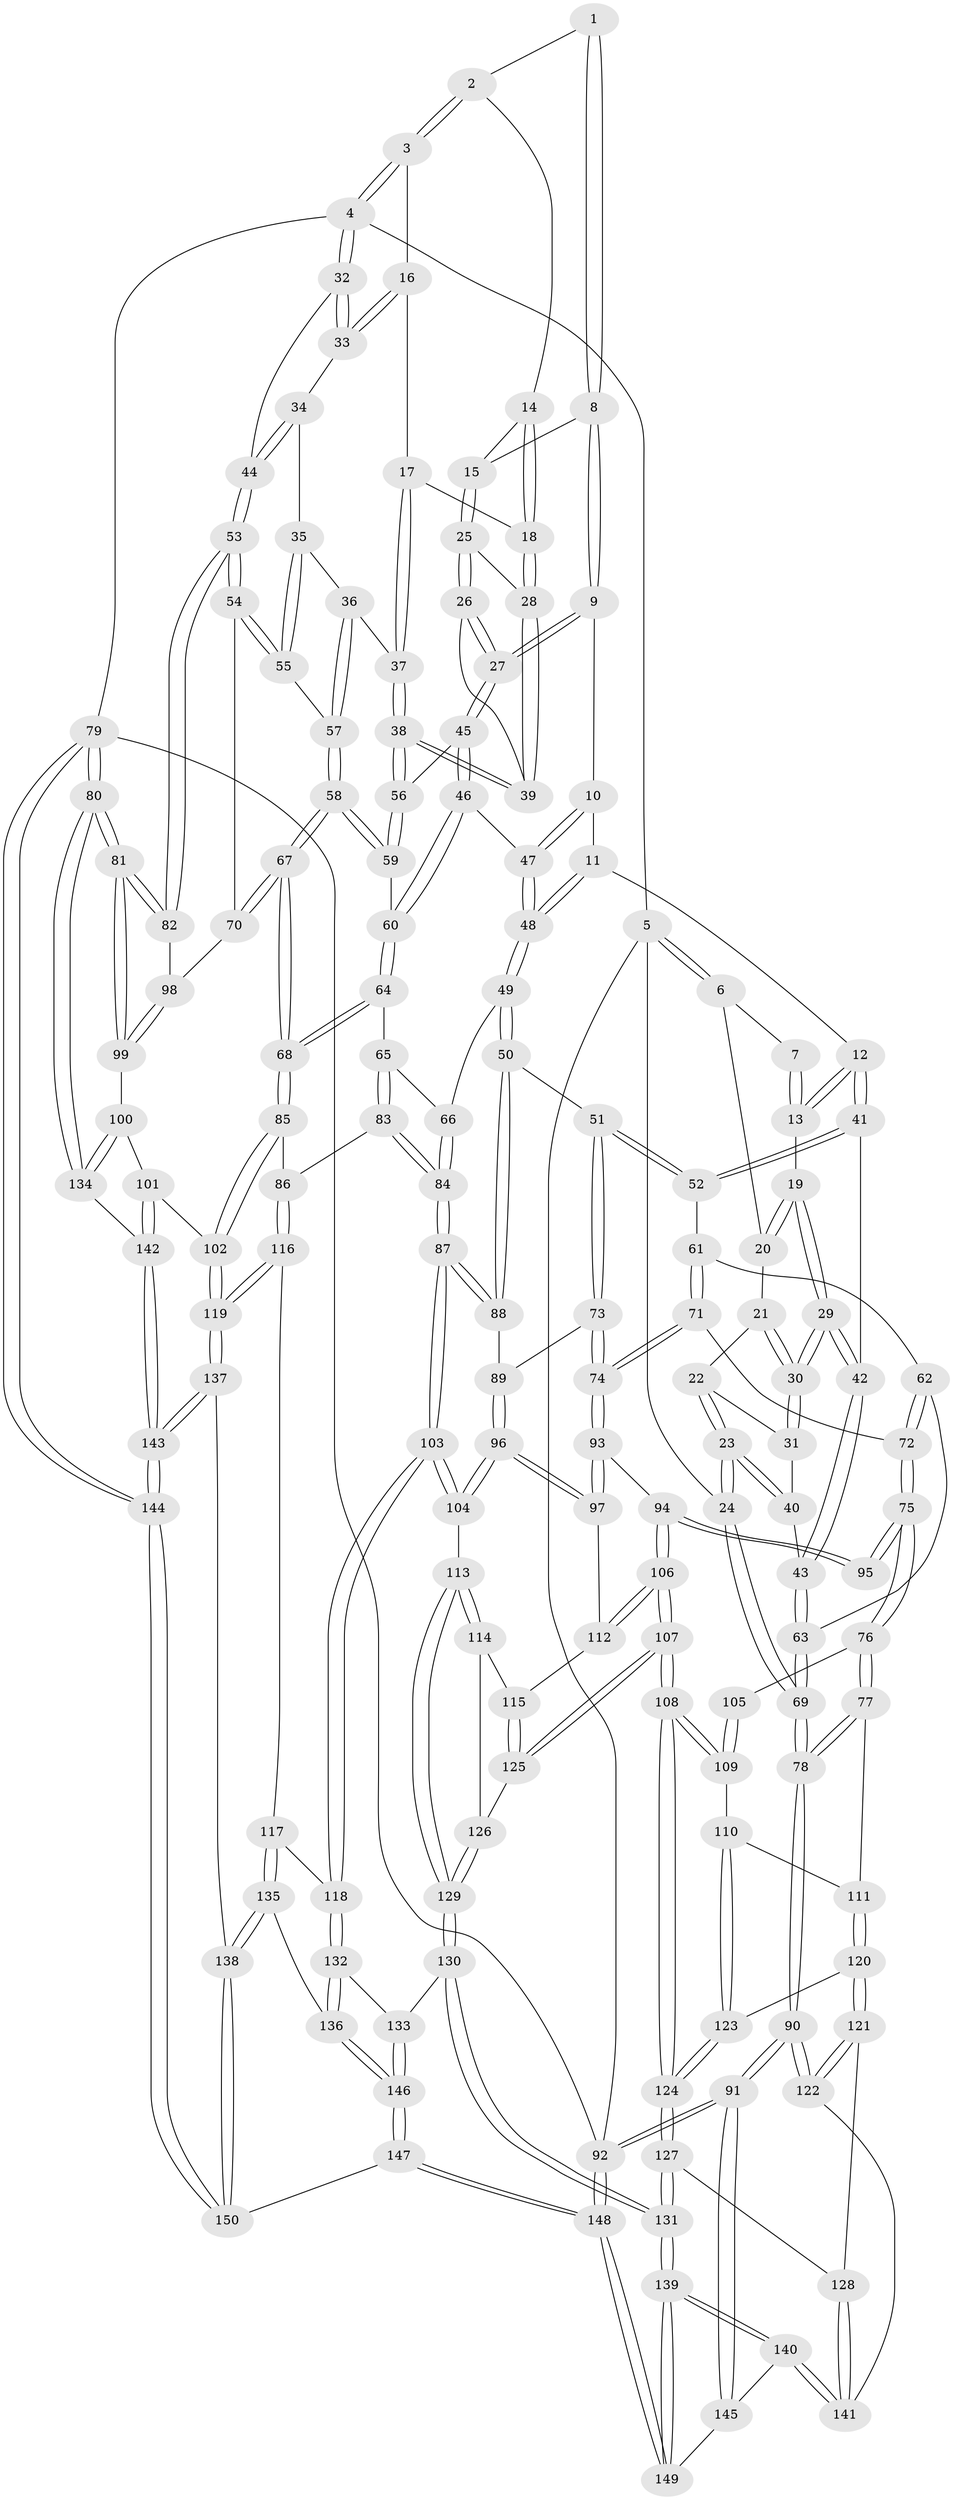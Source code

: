 // Generated by graph-tools (version 1.1) at 2025/38/03/09/25 02:38:54]
// undirected, 150 vertices, 372 edges
graph export_dot {
graph [start="1"]
  node [color=gray90,style=filled];
  1 [pos="+0.59773408209346+0"];
  2 [pos="+0.9173061929602943+0"];
  3 [pos="+1+0"];
  4 [pos="+1+0"];
  5 [pos="+0+0"];
  6 [pos="+0.15171936126369412+0"];
  7 [pos="+0.4424118257268942+0"];
  8 [pos="+0.6182209004126406+0"];
  9 [pos="+0.5640455579728735+0.12575433304927264"];
  10 [pos="+0.44137017011598695+0.11420694894611368"];
  11 [pos="+0.42860977435281405+0.10890379367334513"];
  12 [pos="+0.4118133203514433+0.0978923068649103"];
  13 [pos="+0.41011591294132443+0.09114985052667615"];
  14 [pos="+0.7665456848385798+0.028875853066209094"];
  15 [pos="+0.6780702518926488+0.03455852952331437"];
  16 [pos="+0.8868751593081243+0.059178160819678735"];
  17 [pos="+0.8470665785995936+0.0904214882777727"];
  18 [pos="+0.7640974622692549+0.10986653563035918"];
  19 [pos="+0.26614443771861285+0.05499468319170215"];
  20 [pos="+0.208006877207626+0"];
  21 [pos="+0.18272122613515468+0.056607969616035536"];
  22 [pos="+0.10697154709980027+0.09730083986370136"];
  23 [pos="+0+0"];
  24 [pos="+0+0"];
  25 [pos="+0.69572200516214+0.07170598984826462"];
  26 [pos="+0.5872800379526738+0.15083034466258394"];
  27 [pos="+0.5848120084084536+0.15162832419281308"];
  28 [pos="+0.749432767239111+0.12042165783445816"];
  29 [pos="+0.23060387832217474+0.19733379762346373"];
  30 [pos="+0.1947701148070267+0.16364352849406633"];
  31 [pos="+0.14543710507557353+0.14701678796118378"];
  32 [pos="+1+0"];
  33 [pos="+0.9328229964550251+0.15148291453576798"];
  34 [pos="+0.9331465727456949+0.16146223645838187"];
  35 [pos="+0.9292715886518949+0.17356741785180949"];
  36 [pos="+0.8646201971191199+0.19530168219694719"];
  37 [pos="+0.8540175174647155+0.18404171062738642"];
  38 [pos="+0.7491145675084144+0.1825429621106081"];
  39 [pos="+0.7448794757022846+0.13756676604118515"];
  40 [pos="+0.08711818030890034+0.1762696437339548"];
  41 [pos="+0.27439165239768376+0.23724688629051913"];
  42 [pos="+0.2435062407014705+0.22212719172759327"];
  43 [pos="+0.08347225840587263+0.2924281156162718"];
  44 [pos="+1+0.20053214143491133"];
  45 [pos="+0.5961598215240062+0.22941034033278773"];
  46 [pos="+0.5719237474735014+0.2753581063637471"];
  47 [pos="+0.5101880996604545+0.29111875025951334"];
  48 [pos="+0.4277337397916714+0.34476223648492144"];
  49 [pos="+0.40217699655421113+0.36796014024609475"];
  50 [pos="+0.36935222192485195+0.3755374413427338"];
  51 [pos="+0.368410194020673+0.3754302161694441"];
  52 [pos="+0.3077794002335528+0.30315332966174724"];
  53 [pos="+1+0.3687816683958024"];
  54 [pos="+1+0.35501095866331894"];
  55 [pos="+0.9867352610775892+0.2993468287541987"];
  56 [pos="+0.7375392721141459+0.22680863059549675"];
  57 [pos="+0.8541266638103859+0.29377458593193767"];
  58 [pos="+0.7929539726072609+0.322542095439676"];
  59 [pos="+0.7688226788592745+0.2879194478441698"];
  60 [pos="+0.5947207182458811+0.3056867717347678"];
  61 [pos="+0.1392693854606796+0.38646783320712796"];
  62 [pos="+0.12550261843268215+0.3805720250974197"];
  63 [pos="+0.048568195473355336+0.32338755146737946"];
  64 [pos="+0.6306036715929293+0.3727834062392581"];
  65 [pos="+0.5257623217214917+0.4427687876038504"];
  66 [pos="+0.5087219437570393+0.4362981790457554"];
  67 [pos="+0.7569987382534359+0.4487324007631584"];
  68 [pos="+0.7564818077251902+0.44906604758512697"];
  69 [pos="+0+0.36592467213981983"];
  70 [pos="+0.7875185079947358+0.45569245021790655"];
  71 [pos="+0.18941112156071113+0.4455060645165012"];
  72 [pos="+0.10068681857189367+0.5086993446129562"];
  73 [pos="+0.27519965262177365+0.4770661419395334"];
  74 [pos="+0.27416438216186867+0.4777691734838955"];
  75 [pos="+0.09868934479191666+0.5111626468734352"];
  76 [pos="+0.005800331110283954+0.5226854596585979"];
  77 [pos="+0+0.5193618380342985"];
  78 [pos="+0+0.4578459087672921"];
  79 [pos="+1+1"];
  80 [pos="+1+0.8245148955264366"];
  81 [pos="+1+0.6466378251947243"];
  82 [pos="+1+0.5085701871936206"];
  83 [pos="+0.5994325070027424+0.548407334204923"];
  84 [pos="+0.4619577525368911+0.5876477983319308"];
  85 [pos="+0.7134209705122865+0.5302609965852297"];
  86 [pos="+0.6244295018215087+0.5562677426496989"];
  87 [pos="+0.4527065251402167+0.5921353782104806"];
  88 [pos="+0.43672868309589336+0.5591485392213379"];
  89 [pos="+0.3335160055799785+0.5367854690232297"];
  90 [pos="+0+0.8512880760274832"];
  91 [pos="+0+1"];
  92 [pos="+0+1"];
  93 [pos="+0.26169794841388194+0.506622481226613"];
  94 [pos="+0.2042990613019259+0.5721665988362962"];
  95 [pos="+0.18198252308224588+0.5685802407812964"];
  96 [pos="+0.40590093586818937+0.6445587019582533"];
  97 [pos="+0.3234437073474292+0.6185492392460931"];
  98 [pos="+0.8809649659239838+0.5157672773959934"];
  99 [pos="+0.9048019802044036+0.6794343125234582"];
  100 [pos="+0.8915146817446226+0.685927547484858"];
  101 [pos="+0.8243787759506734+0.7095863910323577"];
  102 [pos="+0.7970555901422212+0.7098597617979407"];
  103 [pos="+0.4239664315898428+0.6516336441418957"];
  104 [pos="+0.4191587066484485+0.6520429281768401"];
  105 [pos="+0.11831765204217826+0.6061726589633618"];
  106 [pos="+0.21652046393811697+0.6446803581788294"];
  107 [pos="+0.20467869270601005+0.6912909193581347"];
  108 [pos="+0.20216532751902985+0.6936266900404976"];
  109 [pos="+0.1050649589734473+0.6470140090644361"];
  110 [pos="+0.09198513143378405+0.6513613760628928"];
  111 [pos="+0+0.5630329370307187"];
  112 [pos="+0.2913111178959242+0.6332668265140609"];
  113 [pos="+0.38343108803088877+0.6806071692869857"];
  114 [pos="+0.3301434113511905+0.6809697559370155"];
  115 [pos="+0.3021446579636773+0.6787110818091998"];
  116 [pos="+0.5836331754030237+0.7086128475179293"];
  117 [pos="+0.5803832939527631+0.711552485470272"];
  118 [pos="+0.46041187457313615+0.6949617219846765"];
  119 [pos="+0.7841543618736877+0.7240528682882669"];
  120 [pos="+0.04717356002483452+0.7069550032560823"];
  121 [pos="+0.005387869388453048+0.7725193026120935"];
  122 [pos="+0+0.7972632533635085"];
  123 [pos="+0.06949794311627568+0.6934467970501327"];
  124 [pos="+0.1793424955304441+0.7434399502378616"];
  125 [pos="+0.24537297984107542+0.7025212766691982"];
  126 [pos="+0.2752296538602915+0.7219924771303037"];
  127 [pos="+0.17861831060593367+0.7477311924221789"];
  128 [pos="+0.15627179893628018+0.7592985379200264"];
  129 [pos="+0.32510219920336086+0.759906918934184"];
  130 [pos="+0.3238205685024661+0.8404359533006066"];
  131 [pos="+0.2473896439215432+0.8662760628856914"];
  132 [pos="+0.4465685375836079+0.8111587436848265"];
  133 [pos="+0.3239178419963011+0.8404677867875932"];
  134 [pos="+0.9601054638805598+0.8349494236393569"];
  135 [pos="+0.5922533064122819+0.835634591376486"];
  136 [pos="+0.5126694361134265+0.8729734275028546"];
  137 [pos="+0.7447831542930664+0.8245917517851759"];
  138 [pos="+0.6786468852248865+0.8681940300932734"];
  139 [pos="+0.2121808269626681+0.9217480497838577"];
  140 [pos="+0.10116989852621225+0.8738357175831389"];
  141 [pos="+0.09245930162026803+0.8623695334550251"];
  142 [pos="+0.9098467795445512+0.84998373085854"];
  143 [pos="+0.8683384261923991+0.9418148787636935"];
  144 [pos="+0.9823764288144757+1"];
  145 [pos="+0.05484104255285683+0.9453183595579104"];
  146 [pos="+0.4632655060110568+1"];
  147 [pos="+0.467780881060453+1"];
  148 [pos="+0.2446417028625954+1"];
  149 [pos="+0.21046819189785185+1"];
  150 [pos="+0.6774736513740864+1"];
  1 -- 2;
  1 -- 8;
  1 -- 8;
  2 -- 3;
  2 -- 3;
  2 -- 14;
  3 -- 4;
  3 -- 4;
  3 -- 16;
  4 -- 5;
  4 -- 32;
  4 -- 32;
  4 -- 79;
  5 -- 6;
  5 -- 6;
  5 -- 24;
  5 -- 92;
  6 -- 7;
  6 -- 20;
  7 -- 13;
  7 -- 13;
  8 -- 9;
  8 -- 9;
  8 -- 15;
  9 -- 10;
  9 -- 27;
  9 -- 27;
  10 -- 11;
  10 -- 47;
  10 -- 47;
  11 -- 12;
  11 -- 48;
  11 -- 48;
  12 -- 13;
  12 -- 13;
  12 -- 41;
  12 -- 41;
  13 -- 19;
  14 -- 15;
  14 -- 18;
  14 -- 18;
  15 -- 25;
  15 -- 25;
  16 -- 17;
  16 -- 33;
  16 -- 33;
  17 -- 18;
  17 -- 37;
  17 -- 37;
  18 -- 28;
  18 -- 28;
  19 -- 20;
  19 -- 20;
  19 -- 29;
  19 -- 29;
  20 -- 21;
  21 -- 22;
  21 -- 30;
  21 -- 30;
  22 -- 23;
  22 -- 23;
  22 -- 31;
  23 -- 24;
  23 -- 24;
  23 -- 40;
  23 -- 40;
  24 -- 69;
  24 -- 69;
  25 -- 26;
  25 -- 26;
  25 -- 28;
  26 -- 27;
  26 -- 27;
  26 -- 39;
  27 -- 45;
  27 -- 45;
  28 -- 39;
  28 -- 39;
  29 -- 30;
  29 -- 30;
  29 -- 42;
  29 -- 42;
  30 -- 31;
  30 -- 31;
  31 -- 40;
  32 -- 33;
  32 -- 33;
  32 -- 44;
  33 -- 34;
  34 -- 35;
  34 -- 44;
  34 -- 44;
  35 -- 36;
  35 -- 55;
  35 -- 55;
  36 -- 37;
  36 -- 57;
  36 -- 57;
  37 -- 38;
  37 -- 38;
  38 -- 39;
  38 -- 39;
  38 -- 56;
  38 -- 56;
  40 -- 43;
  41 -- 42;
  41 -- 52;
  41 -- 52;
  42 -- 43;
  42 -- 43;
  43 -- 63;
  43 -- 63;
  44 -- 53;
  44 -- 53;
  45 -- 46;
  45 -- 46;
  45 -- 56;
  46 -- 47;
  46 -- 60;
  46 -- 60;
  47 -- 48;
  47 -- 48;
  48 -- 49;
  48 -- 49;
  49 -- 50;
  49 -- 50;
  49 -- 66;
  50 -- 51;
  50 -- 88;
  50 -- 88;
  51 -- 52;
  51 -- 52;
  51 -- 73;
  51 -- 73;
  52 -- 61;
  53 -- 54;
  53 -- 54;
  53 -- 82;
  53 -- 82;
  54 -- 55;
  54 -- 55;
  54 -- 70;
  55 -- 57;
  56 -- 59;
  56 -- 59;
  57 -- 58;
  57 -- 58;
  58 -- 59;
  58 -- 59;
  58 -- 67;
  58 -- 67;
  59 -- 60;
  60 -- 64;
  60 -- 64;
  61 -- 62;
  61 -- 71;
  61 -- 71;
  62 -- 63;
  62 -- 72;
  62 -- 72;
  63 -- 69;
  63 -- 69;
  64 -- 65;
  64 -- 68;
  64 -- 68;
  65 -- 66;
  65 -- 83;
  65 -- 83;
  66 -- 84;
  66 -- 84;
  67 -- 68;
  67 -- 68;
  67 -- 70;
  67 -- 70;
  68 -- 85;
  68 -- 85;
  69 -- 78;
  69 -- 78;
  70 -- 98;
  71 -- 72;
  71 -- 74;
  71 -- 74;
  72 -- 75;
  72 -- 75;
  73 -- 74;
  73 -- 74;
  73 -- 89;
  74 -- 93;
  74 -- 93;
  75 -- 76;
  75 -- 76;
  75 -- 95;
  75 -- 95;
  76 -- 77;
  76 -- 77;
  76 -- 105;
  77 -- 78;
  77 -- 78;
  77 -- 111;
  78 -- 90;
  78 -- 90;
  79 -- 80;
  79 -- 80;
  79 -- 144;
  79 -- 144;
  79 -- 92;
  80 -- 81;
  80 -- 81;
  80 -- 134;
  80 -- 134;
  81 -- 82;
  81 -- 82;
  81 -- 99;
  81 -- 99;
  82 -- 98;
  83 -- 84;
  83 -- 84;
  83 -- 86;
  84 -- 87;
  84 -- 87;
  85 -- 86;
  85 -- 102;
  85 -- 102;
  86 -- 116;
  86 -- 116;
  87 -- 88;
  87 -- 88;
  87 -- 103;
  87 -- 103;
  88 -- 89;
  89 -- 96;
  89 -- 96;
  90 -- 91;
  90 -- 91;
  90 -- 122;
  90 -- 122;
  91 -- 92;
  91 -- 92;
  91 -- 145;
  91 -- 145;
  92 -- 148;
  92 -- 148;
  93 -- 94;
  93 -- 97;
  93 -- 97;
  94 -- 95;
  94 -- 95;
  94 -- 106;
  94 -- 106;
  96 -- 97;
  96 -- 97;
  96 -- 104;
  96 -- 104;
  97 -- 112;
  98 -- 99;
  98 -- 99;
  99 -- 100;
  100 -- 101;
  100 -- 134;
  100 -- 134;
  101 -- 102;
  101 -- 142;
  101 -- 142;
  102 -- 119;
  102 -- 119;
  103 -- 104;
  103 -- 104;
  103 -- 118;
  103 -- 118;
  104 -- 113;
  105 -- 109;
  105 -- 109;
  106 -- 107;
  106 -- 107;
  106 -- 112;
  106 -- 112;
  107 -- 108;
  107 -- 108;
  107 -- 125;
  107 -- 125;
  108 -- 109;
  108 -- 109;
  108 -- 124;
  108 -- 124;
  109 -- 110;
  110 -- 111;
  110 -- 123;
  110 -- 123;
  111 -- 120;
  111 -- 120;
  112 -- 115;
  113 -- 114;
  113 -- 114;
  113 -- 129;
  113 -- 129;
  114 -- 115;
  114 -- 126;
  115 -- 125;
  115 -- 125;
  116 -- 117;
  116 -- 119;
  116 -- 119;
  117 -- 118;
  117 -- 135;
  117 -- 135;
  118 -- 132;
  118 -- 132;
  119 -- 137;
  119 -- 137;
  120 -- 121;
  120 -- 121;
  120 -- 123;
  121 -- 122;
  121 -- 122;
  121 -- 128;
  122 -- 141;
  123 -- 124;
  123 -- 124;
  124 -- 127;
  124 -- 127;
  125 -- 126;
  126 -- 129;
  126 -- 129;
  127 -- 128;
  127 -- 131;
  127 -- 131;
  128 -- 141;
  128 -- 141;
  129 -- 130;
  129 -- 130;
  130 -- 131;
  130 -- 131;
  130 -- 133;
  131 -- 139;
  131 -- 139;
  132 -- 133;
  132 -- 136;
  132 -- 136;
  133 -- 146;
  133 -- 146;
  134 -- 142;
  135 -- 136;
  135 -- 138;
  135 -- 138;
  136 -- 146;
  136 -- 146;
  137 -- 138;
  137 -- 143;
  137 -- 143;
  138 -- 150;
  138 -- 150;
  139 -- 140;
  139 -- 140;
  139 -- 149;
  139 -- 149;
  140 -- 141;
  140 -- 141;
  140 -- 145;
  142 -- 143;
  142 -- 143;
  143 -- 144;
  143 -- 144;
  144 -- 150;
  144 -- 150;
  145 -- 149;
  146 -- 147;
  146 -- 147;
  147 -- 148;
  147 -- 148;
  147 -- 150;
  148 -- 149;
  148 -- 149;
}

